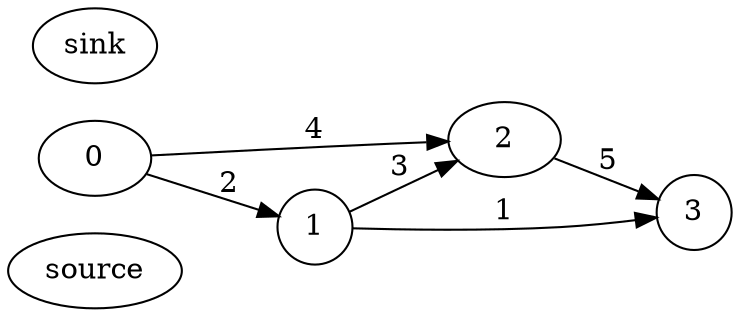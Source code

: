 digraph result {
	rankdir=LR;
	source 0
	sink 2
	size="8,5"
	node [shape = circle];
		2 -> 3 [ label = "5" ];
		1 -> 3 [ label = "1" ];
		1 -> 2 [ label = "3" ];
		0 -> 2 [ label = "4" ];
		0 -> 1 [ label = "2" ];
}